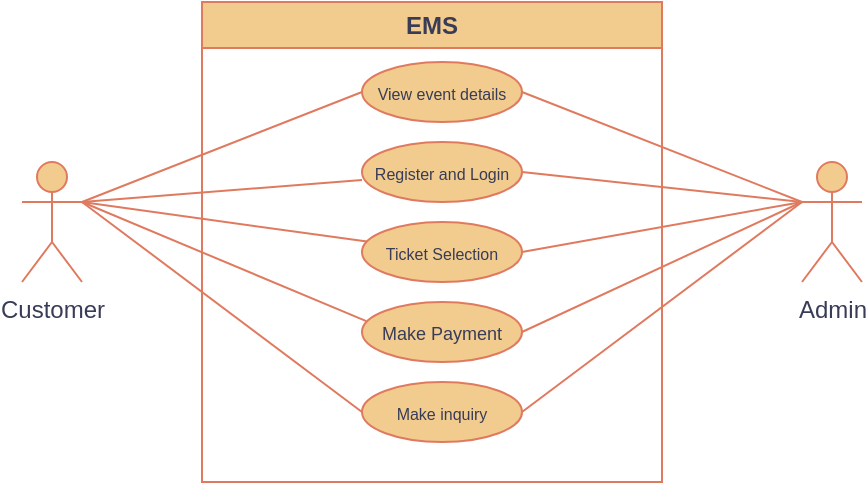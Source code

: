 <mxfile version="27.1.4">
  <diagram name="Page-1" id="ePhBxJt6IaGLYQ339Qli">
    <mxGraphModel dx="513" dy="291" grid="1" gridSize="10" guides="1" tooltips="1" connect="1" arrows="1" fold="1" page="1" pageScale="1" pageWidth="850" pageHeight="1100" math="0" shadow="0">
      <root>
        <mxCell id="0" />
        <mxCell id="1" parent="0" />
        <mxCell id="itCig65tvz4AVxYMpOXy-8" value="EMS" style="swimlane;whiteSpace=wrap;html=1;strokeColor=#E07A5F;fontColor=#393C56;fillColor=#F2CC8F;" parent="1" vertex="1">
          <mxGeometry x="340" y="150" width="230" height="240" as="geometry" />
        </mxCell>
        <mxCell id="itCig65tvz4AVxYMpOXy-11" value="&lt;font style=&quot;font-size: 8px;&quot;&gt;View event details&lt;/font&gt;" style="ellipse;whiteSpace=wrap;html=1;strokeColor=#E07A5F;fontColor=#393C56;fillColor=#F2CC8F;" parent="itCig65tvz4AVxYMpOXy-8" vertex="1">
          <mxGeometry x="80" y="30" width="80" height="30" as="geometry" />
        </mxCell>
        <mxCell id="itCig65tvz4AVxYMpOXy-21" value="&lt;font style=&quot;font-size: 8px;&quot;&gt;Register and Login&lt;/font&gt;" style="ellipse;whiteSpace=wrap;html=1;strokeColor=#E07A5F;fontColor=#393C56;fillColor=#F2CC8F;" parent="itCig65tvz4AVxYMpOXy-8" vertex="1">
          <mxGeometry x="80" y="70" width="80" height="30" as="geometry" />
        </mxCell>
        <mxCell id="itCig65tvz4AVxYMpOXy-22" value="&lt;font style=&quot;font-size: 8px;&quot;&gt;Ticket Selection&lt;/font&gt;" style="ellipse;whiteSpace=wrap;html=1;strokeColor=#E07A5F;fontColor=#393C56;fillColor=#F2CC8F;" parent="itCig65tvz4AVxYMpOXy-8" vertex="1">
          <mxGeometry x="80" y="110" width="80" height="30" as="geometry" />
        </mxCell>
        <mxCell id="itCig65tvz4AVxYMpOXy-23" value="&lt;font style=&quot;font-size: 9px;&quot;&gt;Make Payment&lt;/font&gt;" style="ellipse;whiteSpace=wrap;html=1;strokeColor=#E07A5F;fontColor=#393C56;fillColor=#F2CC8F;" parent="itCig65tvz4AVxYMpOXy-8" vertex="1">
          <mxGeometry x="80" y="150" width="80" height="30" as="geometry" />
        </mxCell>
        <mxCell id="itCig65tvz4AVxYMpOXy-24" value="&lt;font style=&quot;font-size: 8px;&quot;&gt;Make inquiry&lt;/font&gt;" style="ellipse;whiteSpace=wrap;html=1;strokeColor=#E07A5F;fontColor=#393C56;fillColor=#F2CC8F;" parent="itCig65tvz4AVxYMpOXy-8" vertex="1">
          <mxGeometry x="80" y="190" width="80" height="30" as="geometry" />
        </mxCell>
        <mxCell id="itCig65tvz4AVxYMpOXy-9" value="Customer" style="shape=umlActor;verticalLabelPosition=bottom;verticalAlign=top;html=1;outlineConnect=0;strokeColor=#E07A5F;fontColor=#393C56;fillColor=#F2CC8F;" parent="1" vertex="1">
          <mxGeometry x="250" y="230" width="30" height="60" as="geometry" />
        </mxCell>
        <mxCell id="itCig65tvz4AVxYMpOXy-10" value="Admin" style="shape=umlActor;verticalLabelPosition=bottom;verticalAlign=top;html=1;outlineConnect=0;strokeColor=#E07A5F;fontColor=#393C56;fillColor=#F2CC8F;" parent="1" vertex="1">
          <mxGeometry x="640" y="230" width="30" height="60" as="geometry" />
        </mxCell>
        <mxCell id="itCig65tvz4AVxYMpOXy-28" value="" style="endArrow=none;html=1;rounded=0;strokeColor=#E07A5F;fontColor=#393C56;fillColor=#F2CC8F;exitX=1;exitY=0.333;exitDx=0;exitDy=0;exitPerimeter=0;entryX=0;entryY=0.5;entryDx=0;entryDy=0;" parent="1" source="itCig65tvz4AVxYMpOXy-9" target="itCig65tvz4AVxYMpOXy-11" edge="1">
          <mxGeometry width="50" height="50" relative="1" as="geometry">
            <mxPoint x="420" y="340" as="sourcePoint" />
            <mxPoint x="470" y="290" as="targetPoint" />
          </mxGeometry>
        </mxCell>
        <mxCell id="itCig65tvz4AVxYMpOXy-29" value="" style="endArrow=none;html=1;rounded=0;strokeColor=#E07A5F;fontColor=#393C56;fillColor=#F2CC8F;exitX=1;exitY=0.333;exitDx=0;exitDy=0;exitPerimeter=0;" parent="1" source="itCig65tvz4AVxYMpOXy-9" edge="1">
          <mxGeometry width="50" height="50" relative="1" as="geometry">
            <mxPoint x="270" y="315" as="sourcePoint" />
            <mxPoint x="420" y="239" as="targetPoint" />
          </mxGeometry>
        </mxCell>
        <mxCell id="itCig65tvz4AVxYMpOXy-30" value="" style="endArrow=none;html=1;rounded=0;strokeColor=#E07A5F;fontColor=#393C56;fillColor=#F2CC8F;" parent="1" target="itCig65tvz4AVxYMpOXy-22" edge="1">
          <mxGeometry width="50" height="50" relative="1" as="geometry">
            <mxPoint x="280" y="250" as="sourcePoint" />
            <mxPoint x="489" y="300" as="targetPoint" />
          </mxGeometry>
        </mxCell>
        <mxCell id="itCig65tvz4AVxYMpOXy-31" value="" style="endArrow=none;html=1;rounded=0;strokeColor=#E07A5F;fontColor=#393C56;fillColor=#F2CC8F;entryX=0.027;entryY=0.319;entryDx=0;entryDy=0;entryPerimeter=0;" parent="1" target="itCig65tvz4AVxYMpOXy-23" edge="1">
          <mxGeometry width="50" height="50" relative="1" as="geometry">
            <mxPoint x="280" y="250" as="sourcePoint" />
            <mxPoint x="462" y="290" as="targetPoint" />
          </mxGeometry>
        </mxCell>
        <mxCell id="itCig65tvz4AVxYMpOXy-32" value="" style="endArrow=none;html=1;rounded=0;strokeColor=#E07A5F;fontColor=#393C56;fillColor=#F2CC8F;entryX=0;entryY=0.5;entryDx=0;entryDy=0;exitX=1;exitY=0.333;exitDx=0;exitDy=0;exitPerimeter=0;" parent="1" source="itCig65tvz4AVxYMpOXy-9" target="itCig65tvz4AVxYMpOXy-24" edge="1">
          <mxGeometry width="50" height="50" relative="1" as="geometry">
            <mxPoint x="400" y="310" as="sourcePoint" />
            <mxPoint x="542" y="370" as="targetPoint" />
          </mxGeometry>
        </mxCell>
        <mxCell id="itCig65tvz4AVxYMpOXy-33" value="" style="endArrow=none;html=1;rounded=0;strokeColor=#E07A5F;fontColor=#393C56;fillColor=#F2CC8F;entryX=0;entryY=0.333;entryDx=0;entryDy=0;entryPerimeter=0;exitX=1;exitY=0.5;exitDx=0;exitDy=0;" parent="1" source="itCig65tvz4AVxYMpOXy-11" target="itCig65tvz4AVxYMpOXy-10" edge="1">
          <mxGeometry width="50" height="50" relative="1" as="geometry">
            <mxPoint x="420" y="340" as="sourcePoint" />
            <mxPoint x="470" y="290" as="targetPoint" />
          </mxGeometry>
        </mxCell>
        <mxCell id="itCig65tvz4AVxYMpOXy-34" value="" style="endArrow=none;html=1;rounded=0;strokeColor=#E07A5F;fontColor=#393C56;fillColor=#F2CC8F;entryX=0;entryY=0.333;entryDx=0;entryDy=0;entryPerimeter=0;exitX=1;exitY=0.5;exitDx=0;exitDy=0;" parent="1" source="itCig65tvz4AVxYMpOXy-21" target="itCig65tvz4AVxYMpOXy-10" edge="1">
          <mxGeometry width="50" height="50" relative="1" as="geometry">
            <mxPoint x="310" y="280" as="sourcePoint" />
            <mxPoint x="450" y="335" as="targetPoint" />
          </mxGeometry>
        </mxCell>
        <mxCell id="itCig65tvz4AVxYMpOXy-35" value="" style="endArrow=none;html=1;rounded=0;strokeColor=#E07A5F;fontColor=#393C56;fillColor=#F2CC8F;entryX=0;entryY=0.333;entryDx=0;entryDy=0;entryPerimeter=0;exitX=1;exitY=0.5;exitDx=0;exitDy=0;" parent="1" source="itCig65tvz4AVxYMpOXy-22" target="itCig65tvz4AVxYMpOXy-10" edge="1">
          <mxGeometry width="50" height="50" relative="1" as="geometry">
            <mxPoint x="510" y="240" as="sourcePoint" />
            <mxPoint x="650" y="255" as="targetPoint" />
          </mxGeometry>
        </mxCell>
        <mxCell id="itCig65tvz4AVxYMpOXy-36" value="" style="endArrow=none;html=1;rounded=0;strokeColor=#E07A5F;fontColor=#393C56;fillColor=#F2CC8F;exitX=1;exitY=0.5;exitDx=0;exitDy=0;" parent="1" source="itCig65tvz4AVxYMpOXy-23" edge="1">
          <mxGeometry width="50" height="50" relative="1" as="geometry">
            <mxPoint x="530" y="305" as="sourcePoint" />
            <mxPoint x="640" y="250" as="targetPoint" />
          </mxGeometry>
        </mxCell>
        <mxCell id="itCig65tvz4AVxYMpOXy-37" value="" style="endArrow=none;html=1;rounded=0;strokeColor=#E07A5F;fontColor=#393C56;fillColor=#F2CC8F;exitX=1;exitY=0.5;exitDx=0;exitDy=0;" parent="1" source="itCig65tvz4AVxYMpOXy-24" edge="1">
          <mxGeometry width="50" height="50" relative="1" as="geometry">
            <mxPoint x="620" y="375" as="sourcePoint" />
            <mxPoint x="640" y="250" as="targetPoint" />
          </mxGeometry>
        </mxCell>
      </root>
    </mxGraphModel>
  </diagram>
</mxfile>
